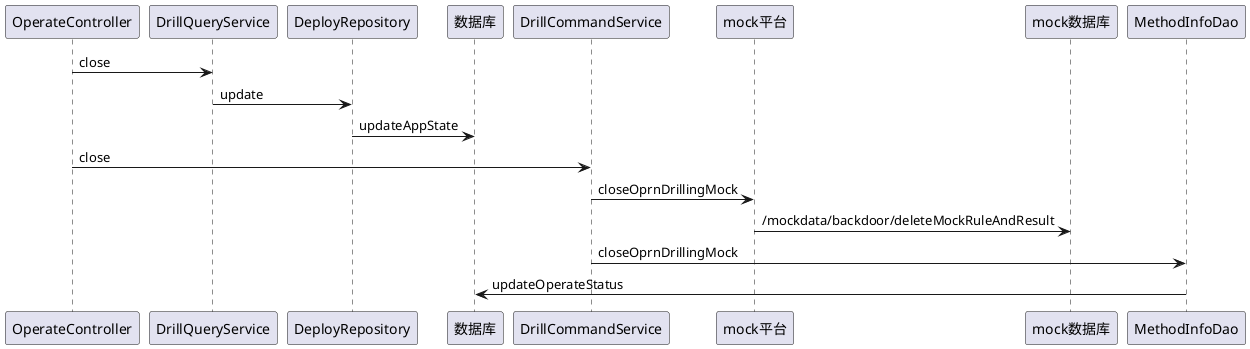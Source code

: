 关闭注入：/drilling/operate/close
@startuml
OperateController -> DrillQueryService: close
DrillQueryService -> DeployRepository: update
DeployRepository -> 数据库: updateAppState
OperateController -> DrillCommandService: close
DrillCommandService -> mock平台: closeOprnDrillingMock
mock平台 -> mock数据库:  /mockdata/backdoor/deleteMockRuleAndResult
DrillCommandService -> MethodInfoDao: closeOprnDrillingMock
MethodInfoDao -> 数据库: updateOperateStatus
@enduml